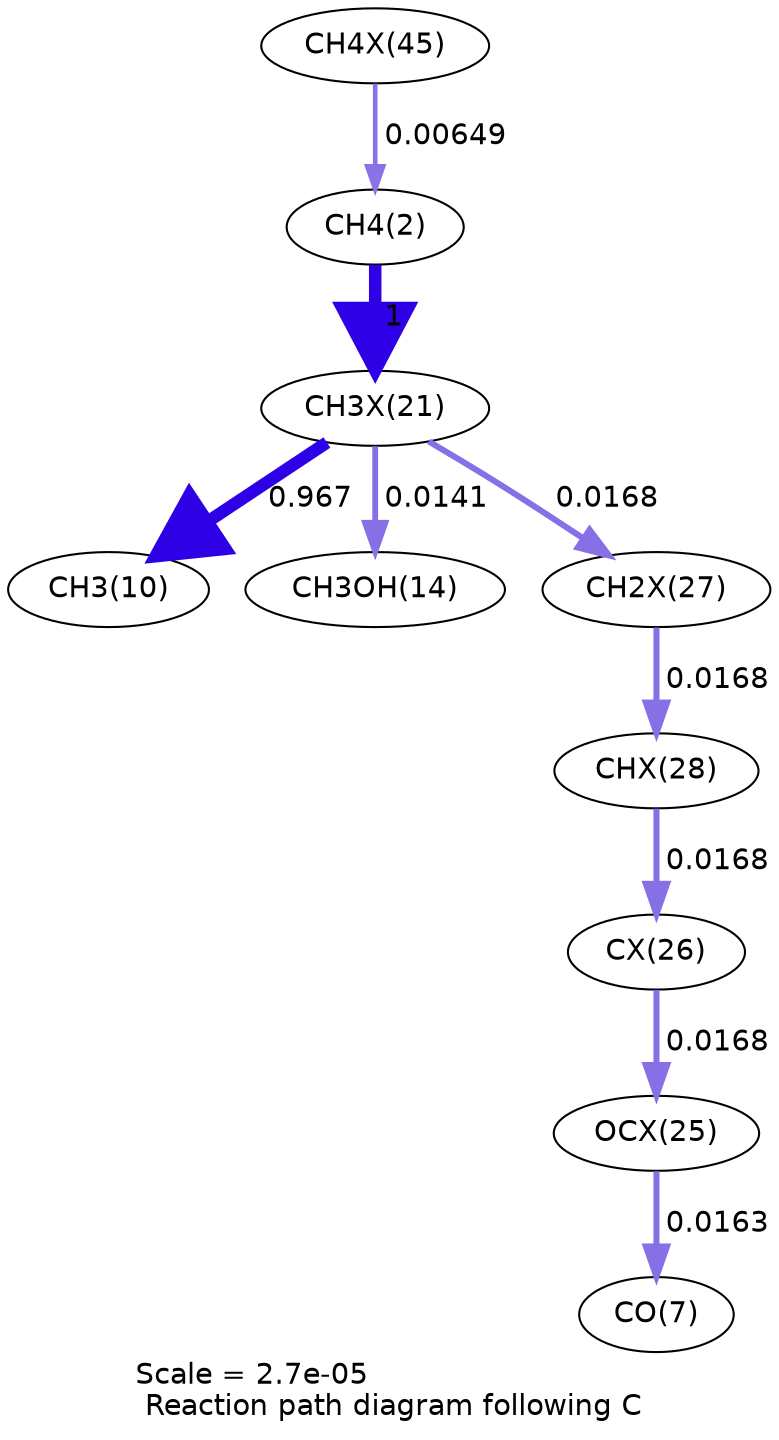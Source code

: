 digraph reaction_paths {
center=1;
s44 -> s4[fontname="Helvetica", penwidth=2.2, arrowsize=1.1, color="0.7, 0.506, 0.9"
, label=" 0.00649"];
s4 -> s36[fontname="Helvetica", penwidth=6, arrowsize=3, color="0.7, 1.5, 0.9"
, label=" 1"];
s36 -> s12[fontname="Helvetica", penwidth=5.97, arrowsize=2.99, color="0.7, 1.47, 0.9"
, label=" 0.967"];
s36 -> s16[fontname="Helvetica", penwidth=2.78, arrowsize=1.39, color="0.7, 0.514, 0.9"
, label=" 0.0141"];
s36 -> s42[fontname="Helvetica", penwidth=2.91, arrowsize=1.46, color="0.7, 0.517, 0.9"
, label=" 0.0168"];
s42 -> s43[fontname="Helvetica", penwidth=2.91, arrowsize=1.46, color="0.7, 0.517, 0.9"
, label=" 0.0168"];
s43 -> s41[fontname="Helvetica", penwidth=2.91, arrowsize=1.46, color="0.7, 0.517, 0.9"
, label=" 0.0168"];
s41 -> s40[fontname="Helvetica", penwidth=2.91, arrowsize=1.46, color="0.7, 0.517, 0.9"
, label=" 0.0168"];
s40 -> s9[fontname="Helvetica", penwidth=2.89, arrowsize=1.45, color="0.7, 0.516, 0.9"
, label=" 0.0163"];
s4 [ fontname="Helvetica", label="CH4(2)"];
s9 [ fontname="Helvetica", label="CO(7)"];
s12 [ fontname="Helvetica", label="CH3(10)"];
s16 [ fontname="Helvetica", label="CH3OH(14)"];
s36 [ fontname="Helvetica", label="CH3X(21)"];
s40 [ fontname="Helvetica", label="OCX(25)"];
s41 [ fontname="Helvetica", label="CX(26)"];
s42 [ fontname="Helvetica", label="CH2X(27)"];
s43 [ fontname="Helvetica", label="CHX(28)"];
s44 [ fontname="Helvetica", label="CH4X(45)"];
 label = "Scale = 2.7e-05\l Reaction path diagram following C";
 fontname = "Helvetica";
}
